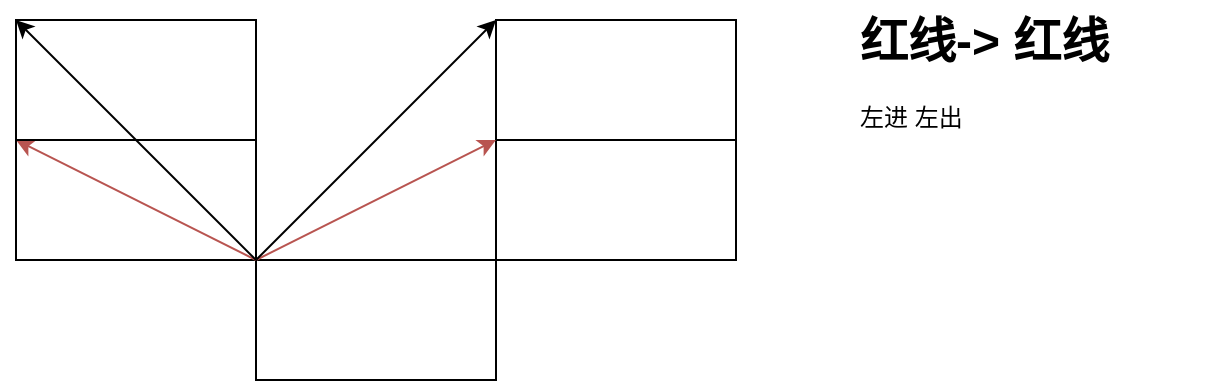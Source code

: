 <mxfile version="24.4.2" type="github">
  <diagram name="第 1 页" id="OesGOGIlDA3ujd0lbaTY">
    <mxGraphModel dx="1434" dy="738" grid="1" gridSize="10" guides="1" tooltips="1" connect="1" arrows="1" fold="1" page="1" pageScale="1" pageWidth="1654" pageHeight="2336" math="0" shadow="0">
      <root>
        <mxCell id="0" />
        <mxCell id="1" parent="0" />
        <mxCell id="YVP3sHntk0K7FK8J7l9J-1" value="" style="rounded=0;whiteSpace=wrap;html=1;" vertex="1" parent="1">
          <mxGeometry x="210" y="240" width="120" height="60" as="geometry" />
        </mxCell>
        <mxCell id="YVP3sHntk0K7FK8J7l9J-2" value="" style="rounded=0;whiteSpace=wrap;html=1;" vertex="1" parent="1">
          <mxGeometry x="330" y="120" width="120" height="60" as="geometry" />
        </mxCell>
        <mxCell id="YVP3sHntk0K7FK8J7l9J-3" value="" style="rounded=0;whiteSpace=wrap;html=1;" vertex="1" parent="1">
          <mxGeometry x="330" y="180" width="120" height="60" as="geometry" />
        </mxCell>
        <mxCell id="YVP3sHntk0K7FK8J7l9J-8" value="" style="endArrow=classic;html=1;rounded=0;entryX=0;entryY=1;entryDx=0;entryDy=0;fillColor=#f8cecc;strokeColor=#b85450;" edge="1" parent="1" target="YVP3sHntk0K7FK8J7l9J-2">
          <mxGeometry width="50" height="50" relative="1" as="geometry">
            <mxPoint x="210" y="240" as="sourcePoint" />
            <mxPoint x="260" y="190" as="targetPoint" />
          </mxGeometry>
        </mxCell>
        <mxCell id="YVP3sHntk0K7FK8J7l9J-9" value="" style="endArrow=classic;html=1;rounded=0;entryX=0;entryY=0;entryDx=0;entryDy=0;" edge="1" parent="1" target="YVP3sHntk0K7FK8J7l9J-2">
          <mxGeometry width="50" height="50" relative="1" as="geometry">
            <mxPoint x="210" y="240" as="sourcePoint" />
            <mxPoint x="260" y="190" as="targetPoint" />
          </mxGeometry>
        </mxCell>
        <mxCell id="YVP3sHntk0K7FK8J7l9J-10" value="" style="rounded=0;whiteSpace=wrap;html=1;" vertex="1" parent="1">
          <mxGeometry x="90" y="180" width="120" height="60" as="geometry" />
        </mxCell>
        <mxCell id="YVP3sHntk0K7FK8J7l9J-11" value="" style="endArrow=classic;html=1;rounded=0;entryX=0;entryY=0;entryDx=0;entryDy=0;exitX=1;exitY=1;exitDx=0;exitDy=0;fillColor=#f8cecc;strokeColor=#b85450;" edge="1" parent="1" source="YVP3sHntk0K7FK8J7l9J-10" target="YVP3sHntk0K7FK8J7l9J-10">
          <mxGeometry width="50" height="50" relative="1" as="geometry">
            <mxPoint x="220" y="180" as="sourcePoint" />
            <mxPoint x="120" y="160" as="targetPoint" />
          </mxGeometry>
        </mxCell>
        <mxCell id="YVP3sHntk0K7FK8J7l9J-12" value="" style="rounded=0;whiteSpace=wrap;html=1;" vertex="1" parent="1">
          <mxGeometry x="90" y="120" width="120" height="60" as="geometry" />
        </mxCell>
        <mxCell id="YVP3sHntk0K7FK8J7l9J-13" value="" style="endArrow=classic;html=1;rounded=0;entryX=0;entryY=0;entryDx=0;entryDy=0;exitX=0;exitY=0;exitDx=0;exitDy=0;" edge="1" parent="1" source="YVP3sHntk0K7FK8J7l9J-1" target="YVP3sHntk0K7FK8J7l9J-12">
          <mxGeometry width="50" height="50" relative="1" as="geometry">
            <mxPoint x="90" y="370" as="sourcePoint" />
            <mxPoint x="140" y="320" as="targetPoint" />
          </mxGeometry>
        </mxCell>
        <mxCell id="YVP3sHntk0K7FK8J7l9J-14" value="&lt;h1 style=&quot;margin-top: 0px;&quot;&gt;红线-&amp;gt; 红线&lt;/h1&gt;&lt;p&gt;左进 左出&lt;/p&gt;" style="text;html=1;whiteSpace=wrap;overflow=hidden;rounded=0;" vertex="1" parent="1">
          <mxGeometry x="510" y="110" width="180" height="120" as="geometry" />
        </mxCell>
      </root>
    </mxGraphModel>
  </diagram>
</mxfile>
